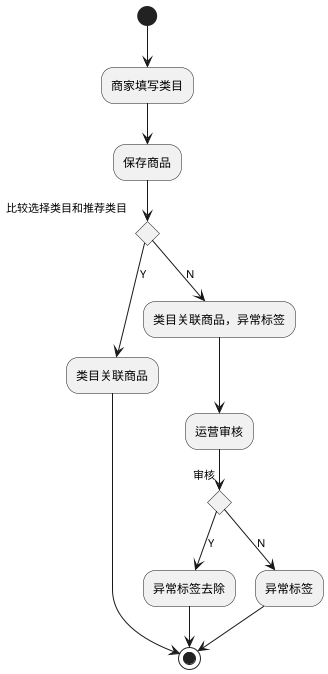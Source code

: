 @startuml
(*)  --> "商家填写类目"
--> "保存商品"
If "比较选择类目和推荐类目" then
-->[Y]"类目关联商品"
-->(*)
else
-->[N]"类目关联商品，异常标签"
-->"运营审核"
If "审核" then
-->[Y]"异常标签去除"
-->(*)
else
-->[N]"异常标签"
Endif
Endif
-->(*)
@enduml